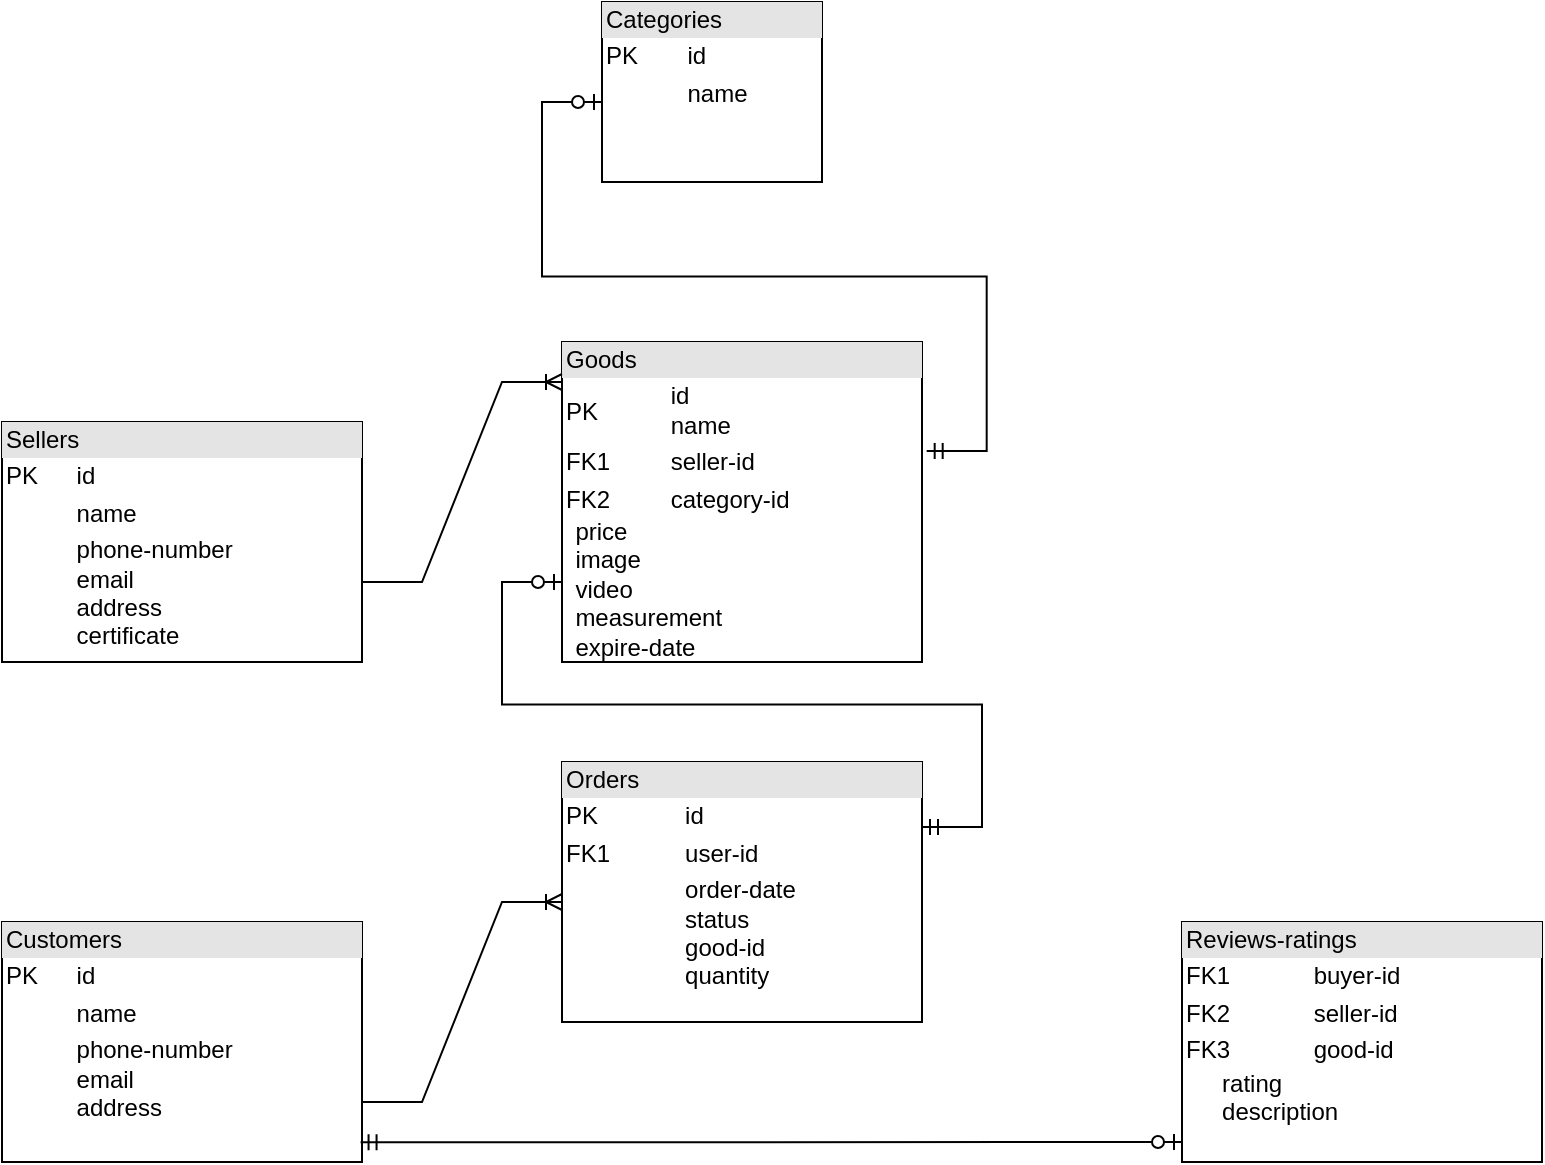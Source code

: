 <mxfile version="16.2.7" type="github">
  <diagram id="jRW-Bk04hK_wkLd0rPTj" name="Page-1">
    <mxGraphModel dx="1038" dy="489" grid="1" gridSize="10" guides="1" tooltips="1" connect="1" arrows="1" fold="1" page="1" pageScale="1" pageWidth="850" pageHeight="1100" math="0" shadow="0">
      <root>
        <mxCell id="0" />
        <mxCell id="1" parent="0" />
        <mxCell id="EaswvOQHr0izNock_XIA-6" value="&lt;div style=&quot;box-sizing: border-box ; width: 100% ; background: #e4e4e4 ; padding: 2px&quot;&gt;Categories&lt;/div&gt;&lt;table style=&quot;width: 100% ; font-size: 1em&quot; cellpadding=&quot;2&quot; cellspacing=&quot;0&quot;&gt;&lt;tbody&gt;&lt;tr&gt;&lt;td&gt;PK&lt;/td&gt;&lt;td&gt;id&lt;/td&gt;&lt;/tr&gt;&lt;tr&gt;&lt;td&gt;&lt;br&gt;&lt;/td&gt;&lt;td&gt;name&lt;/td&gt;&lt;/tr&gt;&lt;/tbody&gt;&lt;/table&gt;" style="verticalAlign=top;align=left;overflow=fill;html=1;" vertex="1" parent="1">
          <mxGeometry x="350" y="10" width="110" height="90" as="geometry" />
        </mxCell>
        <mxCell id="EaswvOQHr0izNock_XIA-10" value="&lt;div style=&quot;box-sizing: border-box ; width: 100% ; background: #e4e4e4 ; padding: 2px&quot;&gt;Goods&lt;/div&gt;&lt;table style=&quot;width: 100% ; font-size: 1em&quot; cellpadding=&quot;2&quot; cellspacing=&quot;0&quot;&gt;&lt;tbody&gt;&lt;tr&gt;&lt;td&gt;PK&lt;/td&gt;&lt;td&gt;id&lt;br&gt;name&lt;/td&gt;&lt;/tr&gt;&lt;tr&gt;&lt;td&gt;FK1&lt;/td&gt;&lt;td&gt;seller-id&lt;br&gt;&lt;/td&gt;&lt;/tr&gt;&lt;tr&gt;&lt;td&gt;FK2&lt;/td&gt;&lt;td&gt;category-id&lt;/td&gt;&lt;/tr&gt;&lt;/tbody&gt;&lt;/table&gt;&lt;span style=&quot;white-space: pre&quot;&gt;	&lt;/span&gt;&lt;span style=&quot;white-space: pre&quot;&gt;	&lt;/span&gt;price&lt;br&gt;&lt;span style=&quot;white-space: pre&quot;&gt;	&lt;/span&gt;&lt;span style=&quot;white-space: pre&quot;&gt;	&lt;/span&gt;image&lt;br&gt;&lt;span style=&quot;white-space: pre&quot;&gt;	&lt;/span&gt;&lt;span style=&quot;white-space: pre&quot;&gt;	&lt;/span&gt;video&lt;br&gt;&lt;span style=&quot;white-space: pre&quot;&gt;	&lt;/span&gt;&lt;span style=&quot;white-space: pre&quot;&gt;	&lt;/span&gt;measurement&lt;br&gt;&lt;span style=&quot;white-space: pre&quot;&gt;	&lt;/span&gt;&lt;span style=&quot;white-space: pre&quot;&gt;	&lt;/span&gt;expire-date&amp;nbsp;" style="verticalAlign=top;align=left;overflow=fill;html=1;" vertex="1" parent="1">
          <mxGeometry x="330" y="180" width="180" height="160" as="geometry" />
        </mxCell>
        <mxCell id="EaswvOQHr0izNock_XIA-11" value="&lt;div style=&quot;box-sizing: border-box ; width: 100% ; background: #e4e4e4 ; padding: 2px&quot;&gt;Sellers&lt;/div&gt;&lt;table style=&quot;width: 100% ; font-size: 1em&quot; cellpadding=&quot;2&quot; cellspacing=&quot;0&quot;&gt;&lt;tbody&gt;&lt;tr&gt;&lt;td&gt;PK&lt;/td&gt;&lt;td&gt;id&lt;/td&gt;&lt;/tr&gt;&lt;tr&gt;&lt;td&gt;&lt;br&gt;&lt;/td&gt;&lt;td&gt;name&lt;/td&gt;&lt;/tr&gt;&lt;tr&gt;&lt;td&gt;&lt;/td&gt;&lt;td&gt;phone-number&lt;br&gt;email&lt;br&gt;address&lt;br&gt;certificate&lt;/td&gt;&lt;/tr&gt;&lt;/tbody&gt;&lt;/table&gt;" style="verticalAlign=top;align=left;overflow=fill;html=1;" vertex="1" parent="1">
          <mxGeometry x="50" y="220" width="180" height="120" as="geometry" />
        </mxCell>
        <mxCell id="EaswvOQHr0izNock_XIA-12" value="&lt;div style=&quot;box-sizing: border-box ; width: 100% ; background: #e4e4e4 ; padding: 2px&quot;&gt;Customers&lt;/div&gt;&lt;table style=&quot;width: 100% ; font-size: 1em&quot; cellpadding=&quot;2&quot; cellspacing=&quot;0&quot;&gt;&lt;tbody&gt;&lt;tr&gt;&lt;td&gt;PK&lt;/td&gt;&lt;td&gt;id&lt;/td&gt;&lt;/tr&gt;&lt;tr&gt;&lt;td&gt;&lt;br&gt;&lt;/td&gt;&lt;td&gt;name&lt;/td&gt;&lt;/tr&gt;&lt;tr&gt;&lt;td&gt;&lt;/td&gt;&lt;td&gt;phone-number&lt;br&gt;email&lt;br&gt;address&lt;/td&gt;&lt;/tr&gt;&lt;/tbody&gt;&lt;/table&gt;" style="verticalAlign=top;align=left;overflow=fill;html=1;" vertex="1" parent="1">
          <mxGeometry x="50" y="470" width="180" height="120" as="geometry" />
        </mxCell>
        <mxCell id="EaswvOQHr0izNock_XIA-13" value="&lt;div style=&quot;box-sizing: border-box ; width: 100% ; background: #e4e4e4 ; padding: 2px&quot;&gt;Orders&lt;/div&gt;&lt;table style=&quot;width: 100% ; font-size: 1em&quot; cellpadding=&quot;2&quot; cellspacing=&quot;0&quot;&gt;&lt;tbody&gt;&lt;tr&gt;&lt;td&gt;PK&lt;/td&gt;&lt;td&gt;id&lt;/td&gt;&lt;/tr&gt;&lt;tr&gt;&lt;td&gt;FK1&lt;span style=&quot;white-space: pre&quot;&gt;	&lt;/span&gt;&lt;/td&gt;&lt;td&gt;user-id&lt;/td&gt;&lt;/tr&gt;&lt;tr&gt;&lt;td&gt;&lt;/td&gt;&lt;td&gt;order-date&lt;br&gt;status&lt;br&gt;good-id&lt;br&gt;quantity&lt;/td&gt;&lt;/tr&gt;&lt;/tbody&gt;&lt;/table&gt;" style="verticalAlign=top;align=left;overflow=fill;html=1;" vertex="1" parent="1">
          <mxGeometry x="330" y="390" width="180" height="130" as="geometry" />
        </mxCell>
        <mxCell id="EaswvOQHr0izNock_XIA-15" value="&lt;div style=&quot;box-sizing: border-box ; width: 100% ; background: #e4e4e4 ; padding: 2px&quot;&gt;Reviews-ratings&lt;/div&gt;&lt;table style=&quot;width: 100% ; font-size: 1em&quot; cellpadding=&quot;2&quot; cellspacing=&quot;0&quot;&gt;&lt;tbody&gt;&lt;tr&gt;&lt;td&gt;FK1&lt;/td&gt;&lt;td&gt;buyer-id&lt;/td&gt;&lt;/tr&gt;&lt;tr&gt;&lt;td&gt;FK2&lt;/td&gt;&lt;td&gt;seller-id&lt;/td&gt;&lt;/tr&gt;&lt;tr&gt;&lt;td&gt;FK3&lt;/td&gt;&lt;td&gt;good-id&lt;/td&gt;&lt;/tr&gt;&lt;/tbody&gt;&lt;/table&gt;&lt;span style=&quot;white-space: pre&quot;&gt;	&lt;/span&gt;&lt;span style=&quot;white-space: pre&quot;&gt;	&lt;/span&gt;&amp;nbsp; &amp;nbsp; rating&lt;br&gt;&lt;span style=&quot;white-space: pre&quot;&gt;	&lt;/span&gt;&lt;span style=&quot;white-space: pre&quot;&gt;	&lt;/span&gt;&amp;nbsp; &amp;nbsp; description&lt;span style=&quot;white-space: pre&quot;&gt;	&lt;/span&gt;" style="verticalAlign=top;align=left;overflow=fill;html=1;" vertex="1" parent="1">
          <mxGeometry x="640" y="470" width="180" height="120" as="geometry" />
        </mxCell>
        <mxCell id="EaswvOQHr0izNock_XIA-16" value="" style="edgeStyle=entityRelationEdgeStyle;fontSize=12;html=1;endArrow=ERoneToMany;rounded=0;" edge="1" parent="1">
          <mxGeometry width="100" height="100" relative="1" as="geometry">
            <mxPoint x="230" y="300" as="sourcePoint" />
            <mxPoint x="330" y="200" as="targetPoint" />
          </mxGeometry>
        </mxCell>
        <mxCell id="EaswvOQHr0izNock_XIA-17" value="" style="edgeStyle=entityRelationEdgeStyle;fontSize=12;html=1;endArrow=ERoneToMany;rounded=0;" edge="1" parent="1">
          <mxGeometry width="100" height="100" relative="1" as="geometry">
            <mxPoint x="230" y="560" as="sourcePoint" />
            <mxPoint x="330" y="460" as="targetPoint" />
          </mxGeometry>
        </mxCell>
        <mxCell id="EaswvOQHr0izNock_XIA-19" value="" style="edgeStyle=entityRelationEdgeStyle;fontSize=12;html=1;endArrow=ERzeroToOne;startArrow=ERmandOne;rounded=0;exitX=1;exitY=0.25;exitDx=0;exitDy=0;" edge="1" parent="1" source="EaswvOQHr0izNock_XIA-13">
          <mxGeometry width="100" height="100" relative="1" as="geometry">
            <mxPoint x="230" y="400" as="sourcePoint" />
            <mxPoint x="330" y="300" as="targetPoint" />
          </mxGeometry>
        </mxCell>
        <mxCell id="EaswvOQHr0izNock_XIA-22" value="" style="edgeStyle=entityRelationEdgeStyle;fontSize=12;html=1;endArrow=ERzeroToOne;startArrow=ERmandOne;rounded=0;exitX=1.013;exitY=0.341;exitDx=0;exitDy=0;exitPerimeter=0;" edge="1" parent="1" source="EaswvOQHr0izNock_XIA-10">
          <mxGeometry width="100" height="100" relative="1" as="geometry">
            <mxPoint x="250" y="160" as="sourcePoint" />
            <mxPoint x="350" y="60" as="targetPoint" />
          </mxGeometry>
        </mxCell>
        <mxCell id="EaswvOQHr0izNock_XIA-23" value="" style="edgeStyle=entityRelationEdgeStyle;fontSize=12;html=1;endArrow=ERzeroToOne;startArrow=ERmandOne;rounded=0;exitX=0.996;exitY=0.918;exitDx=0;exitDy=0;exitPerimeter=0;" edge="1" parent="1" source="EaswvOQHr0izNock_XIA-12">
          <mxGeometry width="100" height="100" relative="1" as="geometry">
            <mxPoint x="580" y="680" as="sourcePoint" />
            <mxPoint x="640" y="580" as="targetPoint" />
          </mxGeometry>
        </mxCell>
      </root>
    </mxGraphModel>
  </diagram>
</mxfile>
